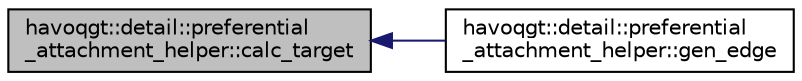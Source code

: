 digraph "havoqgt::detail::preferential_attachment_helper::calc_target"
{
  edge [fontname="Helvetica",fontsize="10",labelfontname="Helvetica",labelfontsize="10"];
  node [fontname="Helvetica",fontsize="10",shape=record];
  rankdir="LR";
  Node1 [label="havoqgt::detail::preferential\l_attachment_helper::calc_target",height=0.2,width=0.4,color="black", fillcolor="grey75", style="filled", fontcolor="black"];
  Node1 -> Node2 [dir="back",color="midnightblue",fontsize="10",style="solid",fontname="Helvetica"];
  Node2 [label="havoqgt::detail::preferential\l_attachment_helper::gen_edge",height=0.2,width=0.4,color="black", fillcolor="white", style="filled",URL="$classhavoqgt_1_1detail_1_1preferential__attachment__helper.html#ac54ce0f9e3eadc678d4b1f683d2d1f2e"];
}
